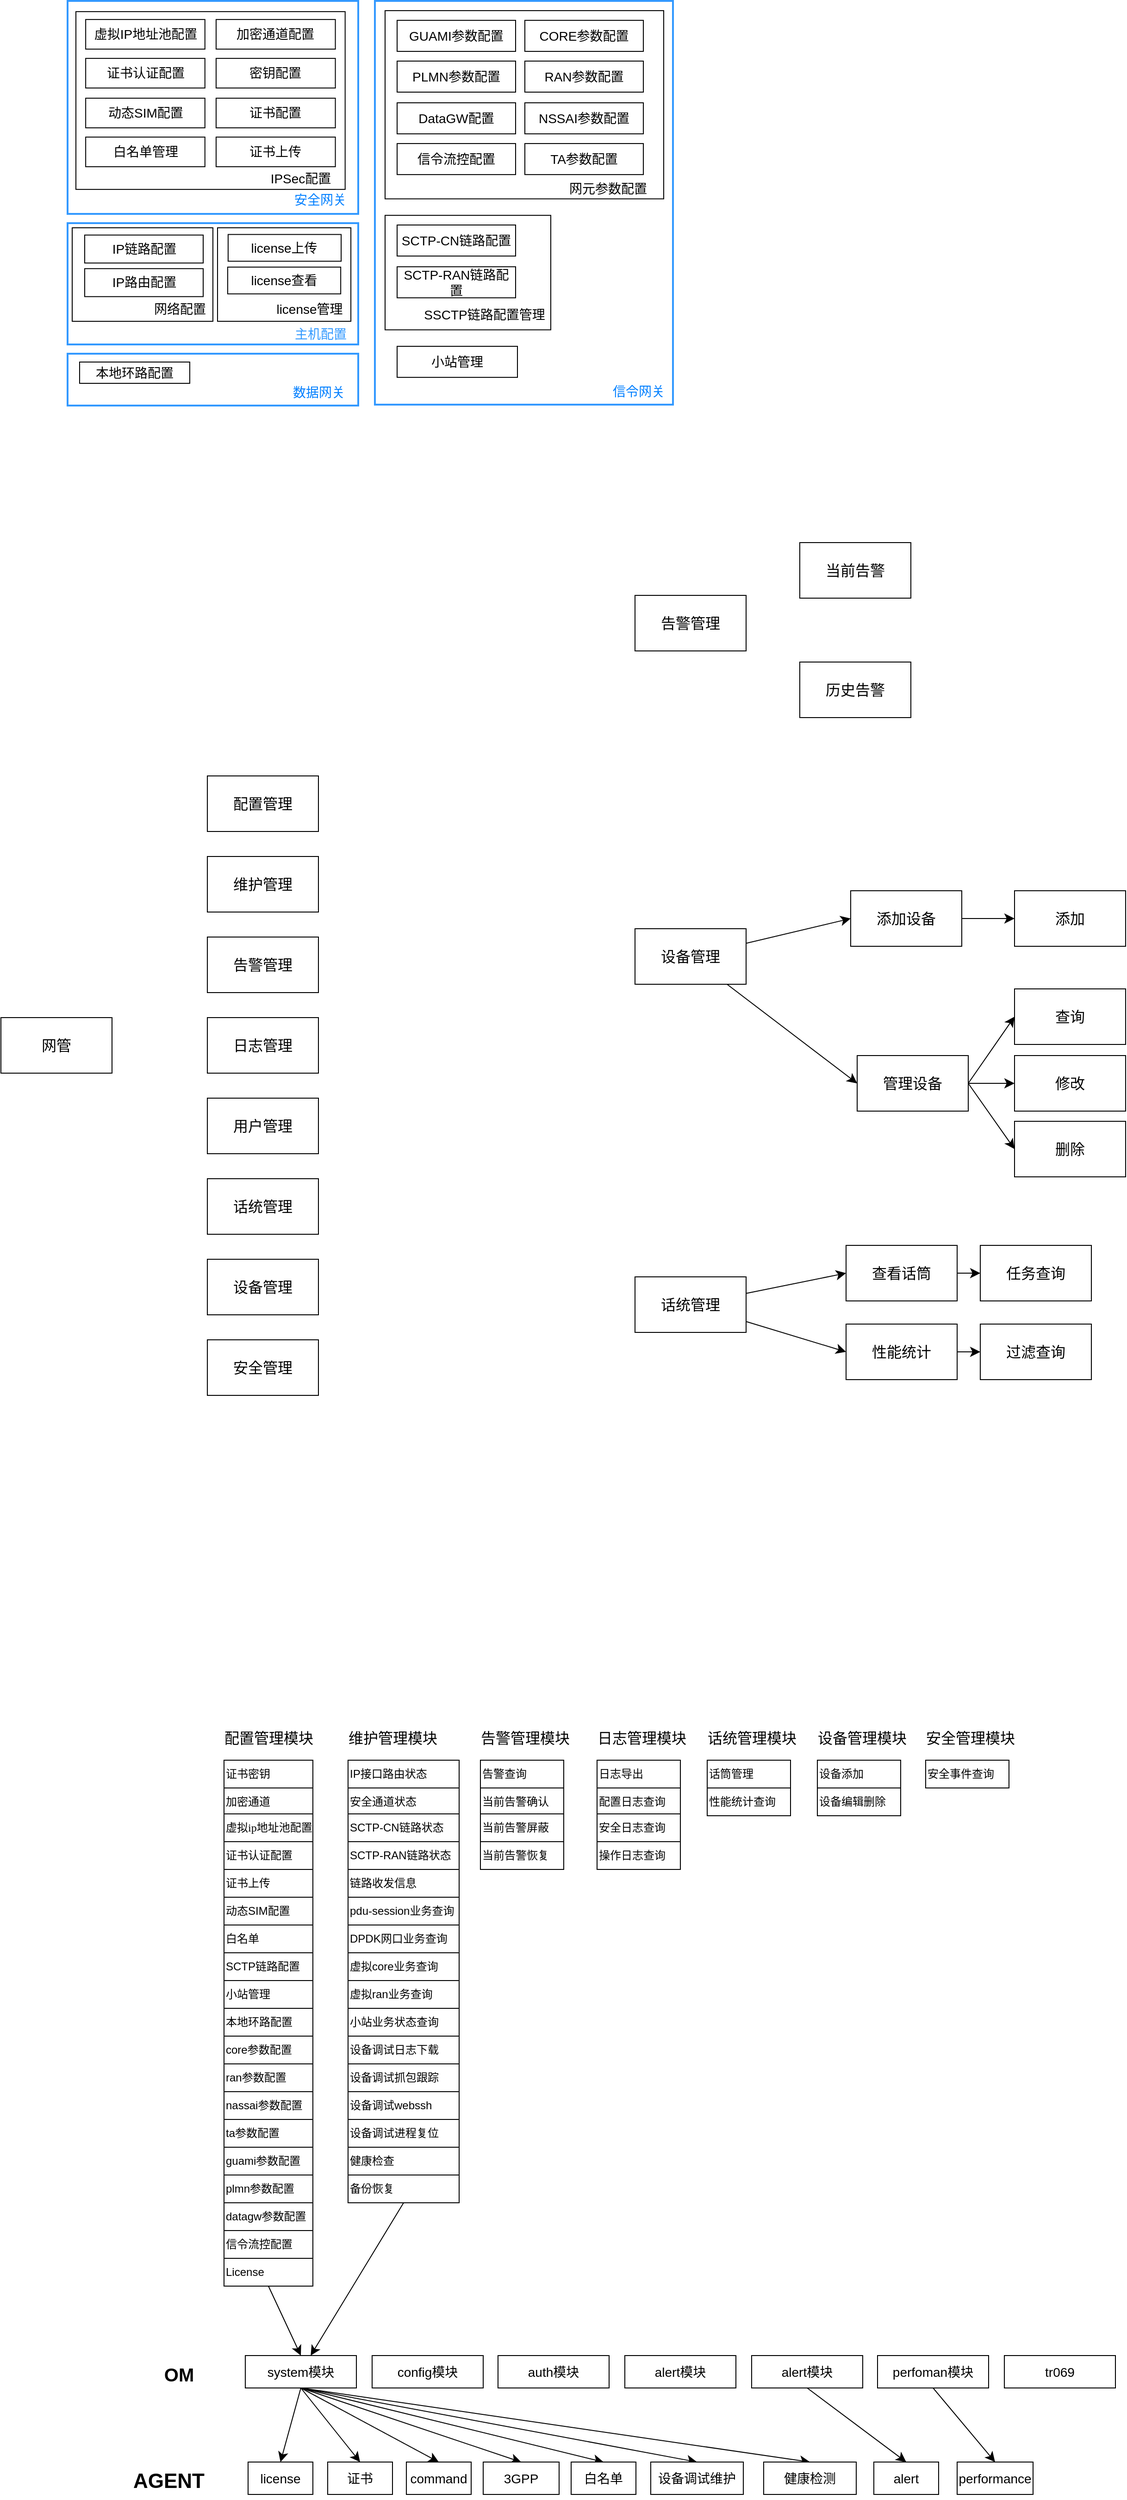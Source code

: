 <mxfile version="22.1.17" type="github">
  <diagram name="第 1 页" id="DEjIbC8M0QPoEUeSra0J">
    <mxGraphModel dx="1786" dy="2035" grid="0" gridSize="10" guides="1" tooltips="1" connect="1" arrows="1" fold="1" page="0" pageScale="1" pageWidth="827" pageHeight="1169" math="0" shadow="0">
      <root>
        <mxCell id="0" />
        <mxCell id="1" parent="0" />
        <mxCell id="rQOuPGtzIIbg4ZmECWrg-143" value="" style="whiteSpace=wrap;html=1;fontSize=16;strokeWidth=2;strokeColor=#3399FF;" vertex="1" parent="1">
          <mxGeometry x="-1" y="-511" width="314" height="56" as="geometry" />
        </mxCell>
        <mxCell id="rQOuPGtzIIbg4ZmECWrg-138" value="" style="whiteSpace=wrap;html=1;fontSize=16;" vertex="1" parent="1">
          <mxGeometry x="86" y="-631" width="168" height="104" as="geometry" />
        </mxCell>
        <mxCell id="rQOuPGtzIIbg4ZmECWrg-137" value="" style="whiteSpace=wrap;html=1;fontSize=16;strokeColor=#3399FF;strokeWidth=2;" vertex="1" parent="1">
          <mxGeometry x="-1" y="-652" width="314" height="131" as="geometry" />
        </mxCell>
        <mxCell id="rQOuPGtzIIbg4ZmECWrg-9" value="网管" style="whiteSpace=wrap;html=1;fontSize=16;" vertex="1" parent="1">
          <mxGeometry x="-73" y="206" width="120" height="60" as="geometry" />
        </mxCell>
        <mxCell id="rQOuPGtzIIbg4ZmECWrg-10" value="配置管理" style="whiteSpace=wrap;html=1;fontSize=16;" vertex="1" parent="1">
          <mxGeometry x="150" y="-55" width="120" height="60" as="geometry" />
        </mxCell>
        <mxCell id="rQOuPGtzIIbg4ZmECWrg-11" value="维护管理" style="whiteSpace=wrap;html=1;fontSize=16;" vertex="1" parent="1">
          <mxGeometry x="150" y="32" width="120" height="60" as="geometry" />
        </mxCell>
        <mxCell id="rQOuPGtzIIbg4ZmECWrg-12" value="告警管理" style="whiteSpace=wrap;html=1;fontSize=16;" vertex="1" parent="1">
          <mxGeometry x="150" y="119" width="120" height="60" as="geometry" />
        </mxCell>
        <mxCell id="rQOuPGtzIIbg4ZmECWrg-13" value="日志管理" style="whiteSpace=wrap;html=1;fontSize=16;" vertex="1" parent="1">
          <mxGeometry x="150" y="206" width="120" height="60" as="geometry" />
        </mxCell>
        <mxCell id="rQOuPGtzIIbg4ZmECWrg-14" value="用户管理" style="whiteSpace=wrap;html=1;fontSize=16;" vertex="1" parent="1">
          <mxGeometry x="150" y="293" width="120" height="60" as="geometry" />
        </mxCell>
        <mxCell id="rQOuPGtzIIbg4ZmECWrg-15" value="话统管理" style="whiteSpace=wrap;html=1;fontSize=16;" vertex="1" parent="1">
          <mxGeometry x="150" y="380" width="120" height="60" as="geometry" />
        </mxCell>
        <mxCell id="rQOuPGtzIIbg4ZmECWrg-16" value="设备管理" style="whiteSpace=wrap;html=1;fontSize=16;" vertex="1" parent="1">
          <mxGeometry x="150" y="467" width="120" height="60" as="geometry" />
        </mxCell>
        <mxCell id="rQOuPGtzIIbg4ZmECWrg-17" value="安全管理" style="whiteSpace=wrap;html=1;fontSize=16;" vertex="1" parent="1">
          <mxGeometry x="150" y="554" width="120" height="60" as="geometry" />
        </mxCell>
        <mxCell id="rQOuPGtzIIbg4ZmECWrg-25" style="edgeStyle=none;curved=1;rounded=0;orthogonalLoop=1;jettySize=auto;html=1;entryX=0;entryY=0.5;entryDx=0;entryDy=0;fontSize=12;startSize=8;endSize=8;" edge="1" parent="1" source="rQOuPGtzIIbg4ZmECWrg-22" target="rQOuPGtzIIbg4ZmECWrg-23">
          <mxGeometry relative="1" as="geometry" />
        </mxCell>
        <mxCell id="rQOuPGtzIIbg4ZmECWrg-26" style="edgeStyle=none;curved=1;rounded=0;orthogonalLoop=1;jettySize=auto;html=1;fontSize=12;startSize=8;endSize=8;entryX=0;entryY=0.5;entryDx=0;entryDy=0;" edge="1" parent="1" source="rQOuPGtzIIbg4ZmECWrg-22" target="rQOuPGtzIIbg4ZmECWrg-24">
          <mxGeometry relative="1" as="geometry" />
        </mxCell>
        <mxCell id="rQOuPGtzIIbg4ZmECWrg-22" value="设备管理" style="whiteSpace=wrap;html=1;fontSize=16;" vertex="1" parent="1">
          <mxGeometry x="612" y="110" width="120" height="60" as="geometry" />
        </mxCell>
        <mxCell id="rQOuPGtzIIbg4ZmECWrg-28" style="edgeStyle=none;curved=1;rounded=0;orthogonalLoop=1;jettySize=auto;html=1;fontSize=12;startSize=8;endSize=8;" edge="1" parent="1" source="rQOuPGtzIIbg4ZmECWrg-23" target="rQOuPGtzIIbg4ZmECWrg-27">
          <mxGeometry relative="1" as="geometry" />
        </mxCell>
        <mxCell id="rQOuPGtzIIbg4ZmECWrg-23" value="添加设备" style="whiteSpace=wrap;html=1;fontSize=16;" vertex="1" parent="1">
          <mxGeometry x="845" y="69" width="120" height="60" as="geometry" />
        </mxCell>
        <mxCell id="rQOuPGtzIIbg4ZmECWrg-30" style="edgeStyle=none;curved=1;rounded=0;orthogonalLoop=1;jettySize=auto;html=1;exitX=1;exitY=0.5;exitDx=0;exitDy=0;fontSize=12;startSize=8;endSize=8;entryX=0;entryY=0.5;entryDx=0;entryDy=0;" edge="1" parent="1" source="rQOuPGtzIIbg4ZmECWrg-24" target="rQOuPGtzIIbg4ZmECWrg-29">
          <mxGeometry relative="1" as="geometry" />
        </mxCell>
        <mxCell id="rQOuPGtzIIbg4ZmECWrg-39" style="edgeStyle=none;curved=1;rounded=0;orthogonalLoop=1;jettySize=auto;html=1;exitX=1;exitY=0.5;exitDx=0;exitDy=0;entryX=0;entryY=0.5;entryDx=0;entryDy=0;fontSize=12;startSize=8;endSize=8;" edge="1" parent="1" source="rQOuPGtzIIbg4ZmECWrg-24" target="rQOuPGtzIIbg4ZmECWrg-36">
          <mxGeometry relative="1" as="geometry" />
        </mxCell>
        <mxCell id="rQOuPGtzIIbg4ZmECWrg-40" style="edgeStyle=none;curved=1;rounded=0;orthogonalLoop=1;jettySize=auto;html=1;entryX=0;entryY=0.5;entryDx=0;entryDy=0;fontSize=12;startSize=8;endSize=8;exitX=1;exitY=0.5;exitDx=0;exitDy=0;" edge="1" parent="1" source="rQOuPGtzIIbg4ZmECWrg-24" target="rQOuPGtzIIbg4ZmECWrg-38">
          <mxGeometry relative="1" as="geometry" />
        </mxCell>
        <mxCell id="rQOuPGtzIIbg4ZmECWrg-24" value="管理设备" style="whiteSpace=wrap;html=1;fontSize=16;" vertex="1" parent="1">
          <mxGeometry x="852" y="247" width="120" height="60" as="geometry" />
        </mxCell>
        <mxCell id="rQOuPGtzIIbg4ZmECWrg-27" value="添加" style="whiteSpace=wrap;html=1;fontSize=16;" vertex="1" parent="1">
          <mxGeometry x="1022" y="69" width="120" height="60" as="geometry" />
        </mxCell>
        <mxCell id="rQOuPGtzIIbg4ZmECWrg-29" value="查询" style="whiteSpace=wrap;html=1;fontSize=16;" vertex="1" parent="1">
          <mxGeometry x="1022" y="175" width="120" height="60" as="geometry" />
        </mxCell>
        <mxCell id="rQOuPGtzIIbg4ZmECWrg-33" style="edgeStyle=none;curved=1;rounded=0;orthogonalLoop=1;jettySize=auto;html=1;fontSize=12;startSize=8;endSize=8;entryX=0;entryY=0.5;entryDx=0;entryDy=0;" edge="1" parent="1" source="rQOuPGtzIIbg4ZmECWrg-31" target="rQOuPGtzIIbg4ZmECWrg-32">
          <mxGeometry relative="1" as="geometry" />
        </mxCell>
        <mxCell id="rQOuPGtzIIbg4ZmECWrg-35" style="edgeStyle=none;curved=1;rounded=0;orthogonalLoop=1;jettySize=auto;html=1;entryX=0;entryY=0.5;entryDx=0;entryDy=0;fontSize=12;startSize=8;endSize=8;" edge="1" parent="1" source="rQOuPGtzIIbg4ZmECWrg-31" target="rQOuPGtzIIbg4ZmECWrg-34">
          <mxGeometry relative="1" as="geometry" />
        </mxCell>
        <mxCell id="rQOuPGtzIIbg4ZmECWrg-31" value="话统管理" style="whiteSpace=wrap;html=1;fontSize=16;" vertex="1" parent="1">
          <mxGeometry x="612" y="486" width="120" height="60" as="geometry" />
        </mxCell>
        <mxCell id="rQOuPGtzIIbg4ZmECWrg-45" style="edgeStyle=none;curved=1;rounded=0;orthogonalLoop=1;jettySize=auto;html=1;fontSize=12;startSize=8;endSize=8;" edge="1" parent="1" source="rQOuPGtzIIbg4ZmECWrg-32" target="rQOuPGtzIIbg4ZmECWrg-44">
          <mxGeometry relative="1" as="geometry" />
        </mxCell>
        <mxCell id="rQOuPGtzIIbg4ZmECWrg-32" value="查看话筒" style="whiteSpace=wrap;html=1;fontSize=16;" vertex="1" parent="1">
          <mxGeometry x="840" y="452" width="120" height="60" as="geometry" />
        </mxCell>
        <mxCell id="rQOuPGtzIIbg4ZmECWrg-42" style="edgeStyle=none;curved=1;rounded=0;orthogonalLoop=1;jettySize=auto;html=1;exitX=1;exitY=0.5;exitDx=0;exitDy=0;entryX=0;entryY=0.5;entryDx=0;entryDy=0;fontSize=12;startSize=8;endSize=8;" edge="1" parent="1" source="rQOuPGtzIIbg4ZmECWrg-34" target="rQOuPGtzIIbg4ZmECWrg-41">
          <mxGeometry relative="1" as="geometry" />
        </mxCell>
        <mxCell id="rQOuPGtzIIbg4ZmECWrg-34" value="性能统计" style="whiteSpace=wrap;html=1;fontSize=16;" vertex="1" parent="1">
          <mxGeometry x="840" y="537" width="120" height="60" as="geometry" />
        </mxCell>
        <mxCell id="rQOuPGtzIIbg4ZmECWrg-36" value="修改" style="whiteSpace=wrap;html=1;fontSize=16;" vertex="1" parent="1">
          <mxGeometry x="1022" y="247" width="120" height="60" as="geometry" />
        </mxCell>
        <mxCell id="rQOuPGtzIIbg4ZmECWrg-38" value="删除" style="whiteSpace=wrap;html=1;fontSize=16;" vertex="1" parent="1">
          <mxGeometry x="1022" y="318" width="120" height="60" as="geometry" />
        </mxCell>
        <mxCell id="rQOuPGtzIIbg4ZmECWrg-41" value="过滤查询" style="whiteSpace=wrap;html=1;fontSize=16;" vertex="1" parent="1">
          <mxGeometry x="985" y="537" width="120" height="60" as="geometry" />
        </mxCell>
        <mxCell id="rQOuPGtzIIbg4ZmECWrg-44" value="任务查询" style="whiteSpace=wrap;html=1;fontSize=16;" vertex="1" parent="1">
          <mxGeometry x="985" y="452" width="120" height="60" as="geometry" />
        </mxCell>
        <mxCell id="rQOuPGtzIIbg4ZmECWrg-46" value="告警管理" style="whiteSpace=wrap;html=1;fontSize=16;" vertex="1" parent="1">
          <mxGeometry x="612" y="-250" width="120" height="60" as="geometry" />
        </mxCell>
        <mxCell id="rQOuPGtzIIbg4ZmECWrg-47" value="当前告警" style="whiteSpace=wrap;html=1;fontSize=16;" vertex="1" parent="1">
          <mxGeometry x="790" y="-307" width="120" height="60" as="geometry" />
        </mxCell>
        <mxCell id="rQOuPGtzIIbg4ZmECWrg-48" value="历史告警" style="whiteSpace=wrap;html=1;fontSize=16;" vertex="1" parent="1">
          <mxGeometry x="790" y="-178" width="120" height="60" as="geometry" />
        </mxCell>
        <mxCell id="rQOuPGtzIIbg4ZmECWrg-99" value="本地环路配置" style="whiteSpace=wrap;html=1;fontSize=14;" vertex="1" parent="1">
          <mxGeometry x="12" y="-502" width="119" height="23" as="geometry" />
        </mxCell>
        <mxCell id="rQOuPGtzIIbg4ZmECWrg-112" value="" style="group;labelBackgroundColor=none;strokeWidth=2;strokeColor=#3399FF;" vertex="1" connectable="0" parent="1">
          <mxGeometry x="-1" y="-892" width="314" height="230" as="geometry" />
        </mxCell>
        <mxCell id="rQOuPGtzIIbg4ZmECWrg-111" value="安全网关" style="text;html=1;strokeColor=none;fillColor=none;align=center;verticalAlign=middle;whiteSpace=wrap;rounded=0;fontSize=14;fontColor=#007FFF;" vertex="1" parent="rQOuPGtzIIbg4ZmECWrg-112">
          <mxGeometry x="232.481" y="200" width="81.519" height="30" as="geometry" />
        </mxCell>
        <mxCell id="rQOuPGtzIIbg4ZmECWrg-110" value="" style="group" vertex="1" connectable="0" parent="rQOuPGtzIIbg4ZmECWrg-112">
          <mxGeometry x="8.998" y="11.56" width="290.853" height="195" as="geometry" />
        </mxCell>
        <mxCell id="rQOuPGtzIIbg4ZmECWrg-106" value="" style="rounded=0;whiteSpace=wrap;html=1;fontSize=16;" vertex="1" parent="rQOuPGtzIIbg4ZmECWrg-110">
          <mxGeometry width="290.853" height="192" as="geometry" />
        </mxCell>
        <mxCell id="rQOuPGtzIIbg4ZmECWrg-71" value="证书认证配置" style="whiteSpace=wrap;html=1;fontSize=14;" vertex="1" parent="rQOuPGtzIIbg4ZmECWrg-110">
          <mxGeometry x="10.567" y="50.5" width="128.821" height="32" as="geometry" />
        </mxCell>
        <mxCell id="rQOuPGtzIIbg4ZmECWrg-72" value="虚拟IP地址池配置" style="whiteSpace=wrap;html=1;fontSize=14;" vertex="1" parent="rQOuPGtzIIbg4ZmECWrg-110">
          <mxGeometry x="10.567" y="8.5" width="128.821" height="32" as="geometry" />
        </mxCell>
        <mxCell id="rQOuPGtzIIbg4ZmECWrg-73" value="密钥配置" style="whiteSpace=wrap;html=1;fontSize=14;" vertex="1" parent="rQOuPGtzIIbg4ZmECWrg-110">
          <mxGeometry x="151.465" y="50.5" width="128.821" height="32" as="geometry" />
        </mxCell>
        <mxCell id="rQOuPGtzIIbg4ZmECWrg-74" value="白名单管理" style="whiteSpace=wrap;html=1;fontSize=14;" vertex="1" parent="rQOuPGtzIIbg4ZmECWrg-110">
          <mxGeometry x="10.567" y="135.5" width="128.821" height="32" as="geometry" />
        </mxCell>
        <mxCell id="rQOuPGtzIIbg4ZmECWrg-76" value="加密通道配置" style="whiteSpace=wrap;html=1;fontSize=14;" vertex="1" parent="rQOuPGtzIIbg4ZmECWrg-110">
          <mxGeometry x="151.465" y="8.5" width="128.821" height="32" as="geometry" />
        </mxCell>
        <mxCell id="rQOuPGtzIIbg4ZmECWrg-77" value="证书配置" style="whiteSpace=wrap;html=1;fontSize=14;" vertex="1" parent="rQOuPGtzIIbg4ZmECWrg-110">
          <mxGeometry x="151.465" y="93.5" width="128.821" height="32" as="geometry" />
        </mxCell>
        <mxCell id="rQOuPGtzIIbg4ZmECWrg-78" value="证书上传" style="whiteSpace=wrap;html=1;fontSize=14;" vertex="1" parent="rQOuPGtzIIbg4ZmECWrg-110">
          <mxGeometry x="151.465" y="135.5" width="128.821" height="32" as="geometry" />
        </mxCell>
        <mxCell id="rQOuPGtzIIbg4ZmECWrg-79" value="动态SIM配置" style="whiteSpace=wrap;html=1;fontSize=14;" vertex="1" parent="rQOuPGtzIIbg4ZmECWrg-110">
          <mxGeometry x="10.567" y="93.5" width="128.821" height="32" as="geometry" />
        </mxCell>
        <mxCell id="rQOuPGtzIIbg4ZmECWrg-107" value="IPSec配置" style="text;html=1;strokeColor=none;fillColor=none;align=center;verticalAlign=middle;whiteSpace=wrap;rounded=0;fontSize=14;" vertex="1" parent="rQOuPGtzIIbg4ZmECWrg-110">
          <mxGeometry x="202.288" y="165" width="81.519" height="30" as="geometry" />
        </mxCell>
        <mxCell id="rQOuPGtzIIbg4ZmECWrg-136" value="" style="group" vertex="1" connectable="0" parent="1">
          <mxGeometry x="331" y="-892" width="339" height="438" as="geometry" />
        </mxCell>
        <mxCell id="rQOuPGtzIIbg4ZmECWrg-130" value="" style="rounded=0;whiteSpace=wrap;html=1;fontSize=16;labelBorderColor=#007FFF;strokeWidth=2;strokeColor=#3399FF;" vertex="1" parent="rQOuPGtzIIbg4ZmECWrg-136">
          <mxGeometry width="322" height="436.014" as="geometry" />
        </mxCell>
        <mxCell id="rQOuPGtzIIbg4ZmECWrg-114" value="" style="rounded=0;whiteSpace=wrap;html=1;fontSize=16;" vertex="1" parent="rQOuPGtzIIbg4ZmECWrg-136">
          <mxGeometry x="11" y="10.478" width="301" height="203.282" as="geometry" />
        </mxCell>
        <mxCell id="rQOuPGtzIIbg4ZmECWrg-98" value="小站管理" style="whiteSpace=wrap;html=1;fontSize=14;" vertex="1" parent="rQOuPGtzIIbg4ZmECWrg-136">
          <mxGeometry x="24" y="373.03" width="130" height="33.53" as="geometry" />
        </mxCell>
        <mxCell id="rQOuPGtzIIbg4ZmECWrg-113" value="" style="group" vertex="1" connectable="0" parent="rQOuPGtzIIbg4ZmECWrg-136">
          <mxGeometry x="24" y="20.957" width="266" height="166.608" as="geometry" />
        </mxCell>
        <mxCell id="rQOuPGtzIIbg4ZmECWrg-81" value="PLMN参数配置" style="whiteSpace=wrap;html=1;fontSize=14;" vertex="1" parent="rQOuPGtzIIbg4ZmECWrg-113">
          <mxGeometry y="44.01" width="128" height="33.531" as="geometry" />
        </mxCell>
        <mxCell id="rQOuPGtzIIbg4ZmECWrg-82" value="GUAMI参数配置" style="whiteSpace=wrap;html=1;fontSize=14;" vertex="1" parent="rQOuPGtzIIbg4ZmECWrg-113">
          <mxGeometry width="128" height="33.531" as="geometry" />
        </mxCell>
        <mxCell id="rQOuPGtzIIbg4ZmECWrg-83" value="RAN参数配置" style="whiteSpace=wrap;html=1;fontSize=14;" vertex="1" parent="rQOuPGtzIIbg4ZmECWrg-113">
          <mxGeometry x="138" y="44.01" width="128" height="33.531" as="geometry" />
        </mxCell>
        <mxCell id="rQOuPGtzIIbg4ZmECWrg-84" value="信令流控配置" style="whiteSpace=wrap;html=1;fontSize=14;" vertex="1" parent="rQOuPGtzIIbg4ZmECWrg-113">
          <mxGeometry y="133.077" width="128" height="33.531" as="geometry" />
        </mxCell>
        <mxCell id="rQOuPGtzIIbg4ZmECWrg-85" value="CORE参数配置" style="whiteSpace=wrap;html=1;fontSize=14;" vertex="1" parent="rQOuPGtzIIbg4ZmECWrg-113">
          <mxGeometry x="138" width="128" height="33.531" as="geometry" />
        </mxCell>
        <mxCell id="rQOuPGtzIIbg4ZmECWrg-86" value="NSSAI参数配置" style="whiteSpace=wrap;html=1;fontSize=14;" vertex="1" parent="rQOuPGtzIIbg4ZmECWrg-113">
          <mxGeometry x="138" y="89.067" width="128" height="33.531" as="geometry" />
        </mxCell>
        <mxCell id="rQOuPGtzIIbg4ZmECWrg-87" value="TA参数配置" style="whiteSpace=wrap;html=1;fontSize=14;" vertex="1" parent="rQOuPGtzIIbg4ZmECWrg-113">
          <mxGeometry x="138" y="133.077" width="128" height="33.531" as="geometry" />
        </mxCell>
        <mxCell id="rQOuPGtzIIbg4ZmECWrg-88" value="DataGW配置" style="whiteSpace=wrap;html=1;fontSize=14;" vertex="1" parent="rQOuPGtzIIbg4ZmECWrg-113">
          <mxGeometry y="89.067" width="128" height="33.531" as="geometry" />
        </mxCell>
        <mxCell id="rQOuPGtzIIbg4ZmECWrg-129" value="网元参数配置" style="text;html=1;strokeColor=none;fillColor=none;align=center;verticalAlign=middle;whiteSpace=wrap;rounded=0;fontSize=14;" vertex="1" parent="rQOuPGtzIIbg4ZmECWrg-136">
          <mxGeometry x="198" y="187.565" width="108" height="31.435" as="geometry" />
        </mxCell>
        <mxCell id="rQOuPGtzIIbg4ZmECWrg-131" value="信令网关" style="text;html=1;strokeColor=none;fillColor=none;align=center;verticalAlign=middle;whiteSpace=wrap;rounded=0;fontSize=14;fontColor=#007FFF;" vertex="1" parent="rQOuPGtzIIbg4ZmECWrg-136">
          <mxGeometry x="231" y="406.565" width="108" height="31.435" as="geometry" />
        </mxCell>
        <mxCell id="rQOuPGtzIIbg4ZmECWrg-132" value="" style="rounded=0;whiteSpace=wrap;html=1;fontSize=16;" vertex="1" parent="rQOuPGtzIIbg4ZmECWrg-136">
          <mxGeometry x="11" y="231.57" width="179" height="123.65" as="geometry" />
        </mxCell>
        <mxCell id="rQOuPGtzIIbg4ZmECWrg-91" value="SCTP-RAN链路配置" style="whiteSpace=wrap;html=1;fontSize=14;" vertex="1" parent="rQOuPGtzIIbg4ZmECWrg-136">
          <mxGeometry x="24" y="287.11" width="128" height="33.53" as="geometry" />
        </mxCell>
        <mxCell id="rQOuPGtzIIbg4ZmECWrg-93" value="SCTP-CN链路配置" style="whiteSpace=wrap;html=1;fontSize=14;" vertex="1" parent="rQOuPGtzIIbg4ZmECWrg-136">
          <mxGeometry x="24" y="242" width="128" height="33.53" as="geometry" />
        </mxCell>
        <mxCell id="rQOuPGtzIIbg4ZmECWrg-133" value="SSCTP链路配置管理" style="text;html=1;strokeColor=none;fillColor=none;align=center;verticalAlign=middle;whiteSpace=wrap;rounded=0;fontSize=14;" vertex="1" parent="rQOuPGtzIIbg4ZmECWrg-136">
          <mxGeometry x="35" y="323.781" width="167" height="31.435" as="geometry" />
        </mxCell>
        <mxCell id="rQOuPGtzIIbg4ZmECWrg-144" value="数据网关" style="text;html=1;align=center;verticalAlign=middle;resizable=0;points=[];autosize=1;strokeColor=none;fillColor=none;fontSize=14;fontColor=#007FFF;" vertex="1" parent="1">
          <mxGeometry x="233" y="-484" width="74" height="29" as="geometry" />
        </mxCell>
        <mxCell id="rQOuPGtzIIbg4ZmECWrg-145" value="&lt;font style=&quot;font-size: 14px;&quot;&gt;主机配置&lt;/font&gt;" style="text;html=1;align=center;verticalAlign=middle;resizable=0;points=[];autosize=1;strokeColor=none;fillColor=none;fontSize=16;fontColor=#3399FF;" vertex="1" parent="1">
          <mxGeometry x="235" y="-549" width="74" height="31" as="geometry" />
        </mxCell>
        <mxCell id="rQOuPGtzIIbg4ZmECWrg-147" value="" style="group" vertex="1" connectable="0" parent="1">
          <mxGeometry x="161" y="-647" width="145" height="103" as="geometry" />
        </mxCell>
        <mxCell id="rQOuPGtzIIbg4ZmECWrg-141" value="" style="whiteSpace=wrap;html=1;fontSize=16;" vertex="1" parent="rQOuPGtzIIbg4ZmECWrg-147">
          <mxGeometry width="144.046" height="101" as="geometry" />
        </mxCell>
        <mxCell id="rQOuPGtzIIbg4ZmECWrg-102" value="license上传" style="whiteSpace=wrap;html=1;fontSize=14;" vertex="1" parent="rQOuPGtzIIbg4ZmECWrg-147">
          <mxGeometry x="11.447" y="7.228" width="122.105" height="28.912" as="geometry" />
        </mxCell>
        <mxCell id="rQOuPGtzIIbg4ZmECWrg-103" value="license查看" style="whiteSpace=wrap;html=1;fontSize=14;" vertex="1" parent="rQOuPGtzIIbg4ZmECWrg-147">
          <mxGeometry x="10.97" y="42.465" width="122.105" height="28.912" as="geometry" />
        </mxCell>
        <mxCell id="rQOuPGtzIIbg4ZmECWrg-142" value="&lt;font style=&quot;font-size: 14px;&quot;&gt;license管理&lt;/font&gt;" style="text;html=1;align=center;verticalAlign=middle;resizable=0;points=[];autosize=1;strokeColor=none;fillColor=none;fontSize=16;" vertex="1" parent="rQOuPGtzIIbg4ZmECWrg-147">
          <mxGeometry x="54.375" y="71.377" width="90" height="31" as="geometry" />
        </mxCell>
        <mxCell id="rQOuPGtzIIbg4ZmECWrg-149" value="" style="group" vertex="1" connectable="0" parent="1">
          <mxGeometry x="4" y="-647" width="153" height="102" as="geometry" />
        </mxCell>
        <mxCell id="rQOuPGtzIIbg4ZmECWrg-148" value="" style="whiteSpace=wrap;html=1;fontSize=16;" vertex="1" parent="rQOuPGtzIIbg4ZmECWrg-149">
          <mxGeometry width="152" height="101.019" as="geometry" />
        </mxCell>
        <mxCell id="rQOuPGtzIIbg4ZmECWrg-146" value="" style="group" vertex="1" connectable="0" parent="rQOuPGtzIIbg4ZmECWrg-149">
          <mxGeometry x="2" y="4.722" width="151" height="90.667" as="geometry" />
        </mxCell>
        <mxCell id="rQOuPGtzIIbg4ZmECWrg-140" value="网络配置" style="text;html=1;align=center;verticalAlign=middle;resizable=0;points=[];autosize=1;strokeColor=none;fillColor=none;fontSize=14;" vertex="1" parent="rQOuPGtzIIbg4ZmECWrg-146">
          <mxGeometry x="77" y="68.556" width="74" height="29" as="geometry" />
        </mxCell>
        <mxCell id="rQOuPGtzIIbg4ZmECWrg-104" value="IP链路配置" style="whiteSpace=wrap;html=1;fontSize=14;" vertex="1" parent="rQOuPGtzIIbg4ZmECWrg-146">
          <mxGeometry x="11.5" y="3.129" width="128" height="30.222" as="geometry" />
        </mxCell>
        <mxCell id="rQOuPGtzIIbg4ZmECWrg-101" value="IP路由配置" style="whiteSpace=wrap;html=1;fontSize=14;" vertex="1" parent="rQOuPGtzIIbg4ZmECWrg-149">
          <mxGeometry x="13.5" y="44.132" width="128" height="30.222" as="geometry" />
        </mxCell>
        <mxCell id="rQOuPGtzIIbg4ZmECWrg-153" value="配置管理模块" style="text;html=1;align=center;verticalAlign=middle;resizable=0;points=[];autosize=1;strokeColor=none;fillColor=none;fontSize=16;" vertex="1" parent="1">
          <mxGeometry x="159" y="968" width="114" height="31" as="geometry" />
        </mxCell>
        <mxCell id="rQOuPGtzIIbg4ZmECWrg-155" value="证书密钥" style="whiteSpace=wrap;html=1;fontSize=12;align=left;spacing=2;spacingTop=0;" vertex="1" parent="1">
          <mxGeometry x="168" y="1008" width="96" height="30" as="geometry" />
        </mxCell>
        <mxCell id="rQOuPGtzIIbg4ZmECWrg-156" value="加密通道" style="whiteSpace=wrap;html=1;fontSize=12;align=left;spacing=2;spacingTop=0;" vertex="1" parent="1">
          <mxGeometry x="168" y="1038" width="96" height="30" as="geometry" />
        </mxCell>
        <mxCell id="rQOuPGtzIIbg4ZmECWrg-157" value="虚拟&lt;span style=&quot;font-size: 12px; font-family: &amp;quot;Times New Roman&amp;quot;, serif;&quot; lang=&quot;EN-US&quot;&gt;ip&lt;/span&gt;&lt;span style=&quot;font-size: 12px; font-family: 宋体;&quot;&gt;地址池配置&lt;/span&gt;" style="whiteSpace=wrap;html=1;fontSize=12;align=left;spacing=2;spacingTop=0;" vertex="1" parent="1">
          <mxGeometry x="168" y="1066" width="96" height="30" as="geometry" />
        </mxCell>
        <mxCell id="rQOuPGtzIIbg4ZmECWrg-159" value="证书认证配置" style="whiteSpace=wrap;html=1;fontSize=12;align=left;spacing=2;spacingTop=0;" vertex="1" parent="1">
          <mxGeometry x="168" y="1096" width="96" height="30" as="geometry" />
        </mxCell>
        <mxCell id="rQOuPGtzIIbg4ZmECWrg-160" value="白名单" style="whiteSpace=wrap;html=1;fontSize=12;align=left;spacing=2;spacingTop=0;" vertex="1" parent="1">
          <mxGeometry x="168" y="1186" width="96" height="30" as="geometry" />
        </mxCell>
        <mxCell id="rQOuPGtzIIbg4ZmECWrg-161" value="小站管理" style="whiteSpace=wrap;html=1;fontSize=12;align=left;spacing=2;spacingTop=0;" vertex="1" parent="1">
          <mxGeometry x="168" y="1246" width="96" height="30" as="geometry" />
        </mxCell>
        <mxCell id="rQOuPGtzIIbg4ZmECWrg-162" value="SCTP链路配置" style="whiteSpace=wrap;html=1;fontSize=12;align=left;spacing=2;spacingTop=0;" vertex="1" parent="1">
          <mxGeometry x="168" y="1216" width="96" height="30" as="geometry" />
        </mxCell>
        <mxCell id="rQOuPGtzIIbg4ZmECWrg-163" value="本地环路配置" style="whiteSpace=wrap;html=1;fontSize=12;align=left;spacing=2;spacingTop=0;" vertex="1" parent="1">
          <mxGeometry x="168" y="1276" width="96" height="30" as="geometry" />
        </mxCell>
        <mxCell id="rQOuPGtzIIbg4ZmECWrg-164" value="动态SIM配置" style="whiteSpace=wrap;html=1;fontSize=12;align=left;spacing=2;spacingTop=0;" vertex="1" parent="1">
          <mxGeometry x="168" y="1156" width="96" height="30" as="geometry" />
        </mxCell>
        <mxCell id="rQOuPGtzIIbg4ZmECWrg-272" style="edgeStyle=none;curved=1;rounded=0;orthogonalLoop=1;jettySize=auto;html=1;exitX=0.5;exitY=1;exitDx=0;exitDy=0;entryX=0.5;entryY=0;entryDx=0;entryDy=0;fontSize=12;startSize=8;endSize=8;" edge="1" parent="1" source="rQOuPGtzIIbg4ZmECWrg-166" target="rQOuPGtzIIbg4ZmECWrg-244">
          <mxGeometry relative="1" as="geometry" />
        </mxCell>
        <mxCell id="rQOuPGtzIIbg4ZmECWrg-166" value="License" style="whiteSpace=wrap;html=1;fontSize=12;align=left;spacing=2;spacingTop=0;" vertex="1" parent="1">
          <mxGeometry x="168" y="1546" width="96" height="30" as="geometry" />
        </mxCell>
        <mxCell id="rQOuPGtzIIbg4ZmECWrg-169" value="ran参数配置" style="whiteSpace=wrap;html=1;fontSize=12;align=left;spacing=2;spacingTop=0;" vertex="1" parent="1">
          <mxGeometry x="168" y="1336" width="96" height="30" as="geometry" />
        </mxCell>
        <mxCell id="rQOuPGtzIIbg4ZmECWrg-170" value="ta参数配置" style="whiteSpace=wrap;html=1;fontSize=12;align=left;spacing=2;spacingTop=0;" vertex="1" parent="1">
          <mxGeometry x="168" y="1396" width="96" height="30" as="geometry" />
        </mxCell>
        <mxCell id="rQOuPGtzIIbg4ZmECWrg-171" value="nassai参数配置" style="whiteSpace=wrap;html=1;fontSize=12;align=left;spacing=2;spacingTop=0;" vertex="1" parent="1">
          <mxGeometry x="168" y="1366" width="96" height="30" as="geometry" />
        </mxCell>
        <mxCell id="rQOuPGtzIIbg4ZmECWrg-172" value="guami参数配置" style="whiteSpace=wrap;html=1;fontSize=12;align=left;spacing=2;spacingTop=0;" vertex="1" parent="1">
          <mxGeometry x="168" y="1426" width="96" height="30" as="geometry" />
        </mxCell>
        <mxCell id="rQOuPGtzIIbg4ZmECWrg-173" value="core参数配置" style="whiteSpace=wrap;html=1;fontSize=12;align=left;spacing=2;spacingTop=0;" vertex="1" parent="1">
          <mxGeometry x="168" y="1306" width="96" height="30" as="geometry" />
        </mxCell>
        <mxCell id="rQOuPGtzIIbg4ZmECWrg-174" value="datagw参数配置" style="whiteSpace=wrap;html=1;fontSize=12;align=left;spacing=2;spacingTop=0;" vertex="1" parent="1">
          <mxGeometry x="168" y="1486" width="96" height="30" as="geometry" />
        </mxCell>
        <mxCell id="rQOuPGtzIIbg4ZmECWrg-176" value="信令流控配置" style="whiteSpace=wrap;html=1;fontSize=12;align=left;spacing=2;spacingTop=0;" vertex="1" parent="1">
          <mxGeometry x="168" y="1516" width="96" height="30" as="geometry" />
        </mxCell>
        <mxCell id="rQOuPGtzIIbg4ZmECWrg-178" value="plmn参数配置" style="whiteSpace=wrap;html=1;fontSize=12;align=left;spacing=2;spacingTop=0;" vertex="1" parent="1">
          <mxGeometry x="168" y="1456" width="96" height="30" as="geometry" />
        </mxCell>
        <mxCell id="rQOuPGtzIIbg4ZmECWrg-179" value="证书上传" style="whiteSpace=wrap;html=1;fontSize=12;align=left;spacing=2;spacingTop=0;" vertex="1" parent="1">
          <mxGeometry x="168" y="1126" width="96" height="30" as="geometry" />
        </mxCell>
        <mxCell id="rQOuPGtzIIbg4ZmECWrg-181" value="维护管理模块" style="text;html=1;align=center;verticalAlign=middle;resizable=0;points=[];autosize=1;strokeColor=none;fillColor=none;fontSize=16;" vertex="1" parent="1">
          <mxGeometry x="293" y="968" width="114" height="31" as="geometry" />
        </mxCell>
        <mxCell id="rQOuPGtzIIbg4ZmECWrg-182" value="IP接口路由状态" style="whiteSpace=wrap;html=1;fontSize=12;align=left;spacing=2;spacingTop=0;" vertex="1" parent="1">
          <mxGeometry x="302" y="1008" width="120" height="30" as="geometry" />
        </mxCell>
        <mxCell id="rQOuPGtzIIbg4ZmECWrg-183" value="安全通道状态" style="whiteSpace=wrap;html=1;fontSize=12;align=left;spacing=2;spacingTop=0;" vertex="1" parent="1">
          <mxGeometry x="302" y="1038" width="120" height="30" as="geometry" />
        </mxCell>
        <mxCell id="rQOuPGtzIIbg4ZmECWrg-184" value="SCTP-CN链路状态" style="whiteSpace=wrap;html=1;fontSize=12;align=left;spacing=2;spacingTop=0;" vertex="1" parent="1">
          <mxGeometry x="302" y="1066" width="120" height="30" as="geometry" />
        </mxCell>
        <mxCell id="rQOuPGtzIIbg4ZmECWrg-185" value="SCTP-RAN链路状态" style="whiteSpace=wrap;html=1;fontSize=12;align=left;spacing=2;spacingTop=0;" vertex="1" parent="1">
          <mxGeometry x="302" y="1096" width="120" height="30" as="geometry" />
        </mxCell>
        <mxCell id="rQOuPGtzIIbg4ZmECWrg-186" value="DPDK网口业务查询" style="whiteSpace=wrap;html=1;fontSize=12;align=left;spacing=2;spacingTop=0;" vertex="1" parent="1">
          <mxGeometry x="302" y="1186" width="120" height="30" as="geometry" />
        </mxCell>
        <mxCell id="rQOuPGtzIIbg4ZmECWrg-187" value="虚拟ran业务查询" style="whiteSpace=wrap;html=1;fontSize=12;align=left;spacing=2;spacingTop=0;" vertex="1" parent="1">
          <mxGeometry x="302" y="1246" width="120" height="30" as="geometry" />
        </mxCell>
        <mxCell id="rQOuPGtzIIbg4ZmECWrg-188" value="虚拟core业务查询" style="whiteSpace=wrap;html=1;fontSize=12;align=left;spacing=2;spacingTop=0;" vertex="1" parent="1">
          <mxGeometry x="302" y="1216" width="120" height="30" as="geometry" />
        </mxCell>
        <mxCell id="rQOuPGtzIIbg4ZmECWrg-189" value="小站业务状态查询" style="whiteSpace=wrap;html=1;fontSize=12;align=left;spacing=2;spacingTop=0;" vertex="1" parent="1">
          <mxGeometry x="302" y="1276" width="120" height="30" as="geometry" />
        </mxCell>
        <mxCell id="rQOuPGtzIIbg4ZmECWrg-190" value="pdu-session业务查询" style="whiteSpace=wrap;html=1;fontSize=12;align=left;spacing=2;spacingTop=0;" vertex="1" parent="1">
          <mxGeometry x="302" y="1156" width="120" height="30" as="geometry" />
        </mxCell>
        <mxCell id="rQOuPGtzIIbg4ZmECWrg-192" value="设备调试抓包跟踪" style="whiteSpace=wrap;html=1;fontSize=12;align=left;spacing=2;spacingTop=0;" vertex="1" parent="1">
          <mxGeometry x="302" y="1336" width="120" height="30" as="geometry" />
        </mxCell>
        <mxCell id="rQOuPGtzIIbg4ZmECWrg-193" value="设备调试进程复位" style="whiteSpace=wrap;html=1;fontSize=12;align=left;spacing=2;spacingTop=0;" vertex="1" parent="1">
          <mxGeometry x="302" y="1396" width="120" height="30" as="geometry" />
        </mxCell>
        <mxCell id="rQOuPGtzIIbg4ZmECWrg-194" value="设备调试webssh" style="whiteSpace=wrap;html=1;fontSize=12;align=left;spacing=2;spacingTop=0;" vertex="1" parent="1">
          <mxGeometry x="302" y="1366" width="120" height="30" as="geometry" />
        </mxCell>
        <mxCell id="rQOuPGtzIIbg4ZmECWrg-195" value="健康检查" style="whiteSpace=wrap;html=1;fontSize=12;align=left;spacing=2;spacingTop=0;" vertex="1" parent="1">
          <mxGeometry x="302" y="1426" width="120" height="30" as="geometry" />
        </mxCell>
        <mxCell id="rQOuPGtzIIbg4ZmECWrg-196" value="设备调试日志下载" style="whiteSpace=wrap;html=1;fontSize=12;align=left;spacing=2;spacingTop=0;" vertex="1" parent="1">
          <mxGeometry x="302" y="1306" width="120" height="30" as="geometry" />
        </mxCell>
        <mxCell id="rQOuPGtzIIbg4ZmECWrg-276" style="edgeStyle=none;curved=1;rounded=0;orthogonalLoop=1;jettySize=auto;html=1;exitX=0.5;exitY=1;exitDx=0;exitDy=0;fontSize=12;startSize=8;endSize=8;" edge="1" parent="1" source="rQOuPGtzIIbg4ZmECWrg-199" target="rQOuPGtzIIbg4ZmECWrg-244">
          <mxGeometry relative="1" as="geometry" />
        </mxCell>
        <mxCell id="rQOuPGtzIIbg4ZmECWrg-199" value="备份恢复" style="whiteSpace=wrap;html=1;fontSize=12;align=left;spacing=2;spacingTop=0;" vertex="1" parent="1">
          <mxGeometry x="302" y="1456" width="120" height="30" as="geometry" />
        </mxCell>
        <mxCell id="rQOuPGtzIIbg4ZmECWrg-200" value="链路收发信息" style="whiteSpace=wrap;html=1;fontSize=12;align=left;spacing=2;spacingTop=0;" vertex="1" parent="1">
          <mxGeometry x="302" y="1126" width="120" height="30" as="geometry" />
        </mxCell>
        <mxCell id="rQOuPGtzIIbg4ZmECWrg-202" value="告警管理模块" style="text;html=1;align=center;verticalAlign=middle;resizable=0;points=[];autosize=1;strokeColor=none;fillColor=none;fontSize=16;" vertex="1" parent="1">
          <mxGeometry x="436" y="968" width="114" height="31" as="geometry" />
        </mxCell>
        <mxCell id="rQOuPGtzIIbg4ZmECWrg-203" value="告警查询" style="whiteSpace=wrap;html=1;fontSize=12;align=left;spacing=2;spacingTop=0;" vertex="1" parent="1">
          <mxGeometry x="445" y="1008" width="90" height="30" as="geometry" />
        </mxCell>
        <mxCell id="rQOuPGtzIIbg4ZmECWrg-204" value="当前告警确认" style="whiteSpace=wrap;html=1;fontSize=12;align=left;spacing=2;spacingTop=0;" vertex="1" parent="1">
          <mxGeometry x="445" y="1038" width="90" height="30" as="geometry" />
        </mxCell>
        <mxCell id="rQOuPGtzIIbg4ZmECWrg-205" value="当前告警屏蔽" style="whiteSpace=wrap;html=1;fontSize=12;align=left;spacing=2;spacingTop=0;" vertex="1" parent="1">
          <mxGeometry x="445" y="1066" width="90" height="30" as="geometry" />
        </mxCell>
        <mxCell id="rQOuPGtzIIbg4ZmECWrg-219" value="当前告警恢复" style="whiteSpace=wrap;html=1;fontSize=12;align=left;spacing=2;spacingTop=0;" vertex="1" parent="1">
          <mxGeometry x="445" y="1096" width="90" height="30" as="geometry" />
        </mxCell>
        <mxCell id="rQOuPGtzIIbg4ZmECWrg-220" value="日志管理模块" style="text;html=1;align=center;verticalAlign=middle;resizable=0;points=[];autosize=1;strokeColor=none;fillColor=none;fontSize=16;" vertex="1" parent="1">
          <mxGeometry x="562" y="968" width="114" height="31" as="geometry" />
        </mxCell>
        <mxCell id="rQOuPGtzIIbg4ZmECWrg-221" value="日志导出" style="whiteSpace=wrap;html=1;fontSize=12;align=left;spacing=2;spacingTop=0;" vertex="1" parent="1">
          <mxGeometry x="571" y="1008" width="90" height="30" as="geometry" />
        </mxCell>
        <mxCell id="rQOuPGtzIIbg4ZmECWrg-222" value="配置日志查询" style="whiteSpace=wrap;html=1;fontSize=12;align=left;spacing=2;spacingTop=0;" vertex="1" parent="1">
          <mxGeometry x="571" y="1038" width="90" height="30" as="geometry" />
        </mxCell>
        <mxCell id="rQOuPGtzIIbg4ZmECWrg-223" value="安全日志查询" style="whiteSpace=wrap;html=1;fontSize=12;align=left;spacing=2;spacingTop=0;" vertex="1" parent="1">
          <mxGeometry x="571" y="1066" width="90" height="30" as="geometry" />
        </mxCell>
        <mxCell id="rQOuPGtzIIbg4ZmECWrg-224" value="操作日志查询" style="whiteSpace=wrap;html=1;fontSize=12;align=left;spacing=2;spacingTop=0;" vertex="1" parent="1">
          <mxGeometry x="571" y="1096" width="90" height="30" as="geometry" />
        </mxCell>
        <mxCell id="rQOuPGtzIIbg4ZmECWrg-225" value="话统管理模块" style="text;html=1;align=center;verticalAlign=middle;resizable=0;points=[];autosize=1;strokeColor=none;fillColor=none;fontSize=16;" vertex="1" parent="1">
          <mxGeometry x="681" y="968" width="114" height="31" as="geometry" />
        </mxCell>
        <mxCell id="rQOuPGtzIIbg4ZmECWrg-226" value="话筒管理" style="whiteSpace=wrap;html=1;fontSize=12;align=left;spacing=2;spacingTop=0;" vertex="1" parent="1">
          <mxGeometry x="690" y="1008" width="90" height="30" as="geometry" />
        </mxCell>
        <mxCell id="rQOuPGtzIIbg4ZmECWrg-227" value="性能统计查询" style="whiteSpace=wrap;html=1;fontSize=12;align=left;spacing=2;spacingTop=0;" vertex="1" parent="1">
          <mxGeometry x="690" y="1038" width="90" height="30" as="geometry" />
        </mxCell>
        <mxCell id="rQOuPGtzIIbg4ZmECWrg-230" value="设备管理模块" style="text;html=1;align=center;verticalAlign=middle;resizable=0;points=[];autosize=1;strokeColor=none;fillColor=none;fontSize=16;" vertex="1" parent="1">
          <mxGeometry x="800" y="968" width="114" height="31" as="geometry" />
        </mxCell>
        <mxCell id="rQOuPGtzIIbg4ZmECWrg-231" value="设备添加" style="whiteSpace=wrap;html=1;fontSize=12;align=left;spacing=2;spacingTop=0;" vertex="1" parent="1">
          <mxGeometry x="809" y="1008" width="90" height="30" as="geometry" />
        </mxCell>
        <mxCell id="rQOuPGtzIIbg4ZmECWrg-232" value="设备编辑删除" style="whiteSpace=wrap;html=1;fontSize=12;align=left;spacing=2;spacingTop=0;" vertex="1" parent="1">
          <mxGeometry x="809" y="1038" width="90" height="30" as="geometry" />
        </mxCell>
        <mxCell id="rQOuPGtzIIbg4ZmECWrg-233" value="安全管理模块" style="text;html=1;align=center;verticalAlign=middle;resizable=0;points=[];autosize=1;strokeColor=none;fillColor=none;fontSize=16;" vertex="1" parent="1">
          <mxGeometry x="917" y="968" width="114" height="31" as="geometry" />
        </mxCell>
        <mxCell id="rQOuPGtzIIbg4ZmECWrg-234" value="安全事件查询" style="whiteSpace=wrap;html=1;fontSize=12;align=left;spacing=2;spacingTop=0;" vertex="1" parent="1">
          <mxGeometry x="926" y="1008" width="90" height="30" as="geometry" />
        </mxCell>
        <mxCell id="rQOuPGtzIIbg4ZmECWrg-239" value="auth模块" style="whiteSpace=wrap;html=1;fontSize=14;align=center;spacing=2;spacingTop=0;" vertex="1" parent="1">
          <mxGeometry x="464" y="1651" width="120" height="35" as="geometry" />
        </mxCell>
        <mxCell id="rQOuPGtzIIbg4ZmECWrg-240" value="config模块" style="whiteSpace=wrap;html=1;fontSize=14;align=center;spacing=2;spacingTop=0;" vertex="1" parent="1">
          <mxGeometry x="328" y="1651" width="120" height="35" as="geometry" />
        </mxCell>
        <mxCell id="rQOuPGtzIIbg4ZmECWrg-270" style="edgeStyle=none;curved=1;rounded=0;orthogonalLoop=1;jettySize=auto;html=1;exitX=0.5;exitY=1;exitDx=0;exitDy=0;entryX=0.5;entryY=0;entryDx=0;entryDy=0;fontSize=12;startSize=8;endSize=8;" edge="1" parent="1" source="rQOuPGtzIIbg4ZmECWrg-242" target="rQOuPGtzIIbg4ZmECWrg-255">
          <mxGeometry relative="1" as="geometry" />
        </mxCell>
        <mxCell id="rQOuPGtzIIbg4ZmECWrg-242" value="perfoman模块" style="whiteSpace=wrap;html=1;fontSize=14;align=center;spacing=2;spacingTop=0;" vertex="1" parent="1">
          <mxGeometry x="874" y="1651" width="120" height="35" as="geometry" />
        </mxCell>
        <mxCell id="rQOuPGtzIIbg4ZmECWrg-264" style="edgeStyle=none;curved=1;rounded=0;orthogonalLoop=1;jettySize=auto;html=1;exitX=0.5;exitY=1;exitDx=0;exitDy=0;entryX=0.5;entryY=0;entryDx=0;entryDy=0;fontSize=12;startSize=8;endSize=8;" edge="1" parent="1" source="rQOuPGtzIIbg4ZmECWrg-244" target="rQOuPGtzIIbg4ZmECWrg-251">
          <mxGeometry relative="1" as="geometry" />
        </mxCell>
        <mxCell id="rQOuPGtzIIbg4ZmECWrg-265" style="edgeStyle=none;curved=1;rounded=0;orthogonalLoop=1;jettySize=auto;html=1;exitX=0.5;exitY=1;exitDx=0;exitDy=0;entryX=0.5;entryY=0;entryDx=0;entryDy=0;fontSize=12;startSize=8;endSize=8;" edge="1" parent="1" source="rQOuPGtzIIbg4ZmECWrg-244" target="rQOuPGtzIIbg4ZmECWrg-252">
          <mxGeometry relative="1" as="geometry" />
        </mxCell>
        <mxCell id="rQOuPGtzIIbg4ZmECWrg-266" style="edgeStyle=none;curved=1;rounded=0;orthogonalLoop=1;jettySize=auto;html=1;exitX=0.5;exitY=1;exitDx=0;exitDy=0;entryX=0.5;entryY=0;entryDx=0;entryDy=0;fontSize=12;startSize=8;endSize=8;" edge="1" parent="1" source="rQOuPGtzIIbg4ZmECWrg-244" target="rQOuPGtzIIbg4ZmECWrg-253">
          <mxGeometry relative="1" as="geometry" />
        </mxCell>
        <mxCell id="rQOuPGtzIIbg4ZmECWrg-267" style="edgeStyle=none;curved=1;rounded=0;orthogonalLoop=1;jettySize=auto;html=1;exitX=0.5;exitY=1;exitDx=0;exitDy=0;entryX=0.5;entryY=0;entryDx=0;entryDy=0;fontSize=12;startSize=8;endSize=8;" edge="1" parent="1" source="rQOuPGtzIIbg4ZmECWrg-244" target="rQOuPGtzIIbg4ZmECWrg-258">
          <mxGeometry relative="1" as="geometry" />
        </mxCell>
        <mxCell id="rQOuPGtzIIbg4ZmECWrg-268" style="edgeStyle=none;curved=1;rounded=0;orthogonalLoop=1;jettySize=auto;html=1;exitX=0.5;exitY=1;exitDx=0;exitDy=0;entryX=0.5;entryY=0;entryDx=0;entryDy=0;fontSize=12;startSize=8;endSize=8;" edge="1" parent="1" source="rQOuPGtzIIbg4ZmECWrg-244" target="rQOuPGtzIIbg4ZmECWrg-257">
          <mxGeometry relative="1" as="geometry" />
        </mxCell>
        <mxCell id="rQOuPGtzIIbg4ZmECWrg-269" style="edgeStyle=none;curved=1;rounded=0;orthogonalLoop=1;jettySize=auto;html=1;exitX=0.5;exitY=1;exitDx=0;exitDy=0;entryX=0.5;entryY=0;entryDx=0;entryDy=0;fontSize=12;startSize=8;endSize=8;" edge="1" parent="1" source="rQOuPGtzIIbg4ZmECWrg-244" target="rQOuPGtzIIbg4ZmECWrg-260">
          <mxGeometry relative="1" as="geometry" />
        </mxCell>
        <mxCell id="rQOuPGtzIIbg4ZmECWrg-279" style="edgeStyle=none;curved=1;rounded=0;orthogonalLoop=1;jettySize=auto;html=1;exitX=0.5;exitY=1;exitDx=0;exitDy=0;entryX=0.5;entryY=0;entryDx=0;entryDy=0;fontSize=12;startSize=8;endSize=8;" edge="1" parent="1" source="rQOuPGtzIIbg4ZmECWrg-244" target="rQOuPGtzIIbg4ZmECWrg-277">
          <mxGeometry relative="1" as="geometry" />
        </mxCell>
        <mxCell id="rQOuPGtzIIbg4ZmECWrg-244" value="system模块" style="whiteSpace=wrap;html=1;fontSize=14;align=center;spacing=2;spacingTop=0;" vertex="1" parent="1">
          <mxGeometry x="191" y="1651" width="120" height="35" as="geometry" />
        </mxCell>
        <mxCell id="rQOuPGtzIIbg4ZmECWrg-271" style="edgeStyle=none;curved=1;rounded=0;orthogonalLoop=1;jettySize=auto;html=1;exitX=0.5;exitY=1;exitDx=0;exitDy=0;entryX=0.5;entryY=0;entryDx=0;entryDy=0;fontSize=12;startSize=8;endSize=8;" edge="1" parent="1" source="rQOuPGtzIIbg4ZmECWrg-246" target="rQOuPGtzIIbg4ZmECWrg-254">
          <mxGeometry relative="1" as="geometry" />
        </mxCell>
        <mxCell id="rQOuPGtzIIbg4ZmECWrg-246" value="alert模块" style="whiteSpace=wrap;html=1;fontSize=14;align=center;spacing=2;spacingTop=0;" vertex="1" parent="1">
          <mxGeometry x="738" y="1651" width="120" height="35" as="geometry" />
        </mxCell>
        <mxCell id="rQOuPGtzIIbg4ZmECWrg-247" value="tr069" style="whiteSpace=wrap;html=1;fontSize=14;align=center;spacing=2;spacingTop=0;" vertex="1" parent="1">
          <mxGeometry x="1011" y="1651" width="120" height="35" as="geometry" />
        </mxCell>
        <mxCell id="rQOuPGtzIIbg4ZmECWrg-248" value="OM" style="text;html=1;align=center;verticalAlign=middle;resizable=0;points=[];autosize=1;strokeColor=none;fillColor=none;fontSize=20;fontStyle=1" vertex="1" parent="1">
          <mxGeometry x="93" y="1653" width="51" height="36" as="geometry" />
        </mxCell>
        <mxCell id="rQOuPGtzIIbg4ZmECWrg-249" value="AGENT" style="text;html=1;align=center;verticalAlign=middle;resizable=0;points=[];autosize=1;strokeColor=none;fillColor=none;fontSize=22;fontStyle=1" vertex="1" parent="1">
          <mxGeometry x="60" y="1768" width="96" height="38" as="geometry" />
        </mxCell>
        <mxCell id="rQOuPGtzIIbg4ZmECWrg-251" value="license" style="whiteSpace=wrap;html=1;fontSize=14;align=center;spacing=2;spacingTop=0;" vertex="1" parent="1">
          <mxGeometry x="194" y="1766" width="70" height="35" as="geometry" />
        </mxCell>
        <mxCell id="rQOuPGtzIIbg4ZmECWrg-252" value="证书" style="whiteSpace=wrap;html=1;fontSize=14;align=center;spacing=2;spacingTop=0;" vertex="1" parent="1">
          <mxGeometry x="280" y="1766" width="70" height="35" as="geometry" />
        </mxCell>
        <mxCell id="rQOuPGtzIIbg4ZmECWrg-253" value="command" style="whiteSpace=wrap;html=1;fontSize=14;align=center;spacing=2;spacingTop=0;" vertex="1" parent="1">
          <mxGeometry x="365" y="1766" width="70" height="35" as="geometry" />
        </mxCell>
        <mxCell id="rQOuPGtzIIbg4ZmECWrg-254" value="alert" style="whiteSpace=wrap;html=1;fontSize=14;align=center;spacing=2;spacingTop=0;" vertex="1" parent="1">
          <mxGeometry x="870" y="1766" width="70" height="35" as="geometry" />
        </mxCell>
        <mxCell id="rQOuPGtzIIbg4ZmECWrg-255" value="performance" style="whiteSpace=wrap;html=1;fontSize=14;align=center;spacing=2;spacingTop=0;" vertex="1" parent="1">
          <mxGeometry x="960" y="1766" width="82" height="35" as="geometry" />
        </mxCell>
        <mxCell id="rQOuPGtzIIbg4ZmECWrg-257" value="白名单" style="whiteSpace=wrap;html=1;fontSize=14;align=center;spacing=2;spacingTop=0;" vertex="1" parent="1">
          <mxGeometry x="543" y="1766" width="70" height="35" as="geometry" />
        </mxCell>
        <mxCell id="rQOuPGtzIIbg4ZmECWrg-258" value="3GPP" style="whiteSpace=wrap;html=1;fontSize=14;align=center;spacing=2;spacingTop=0;" vertex="1" parent="1">
          <mxGeometry x="448" y="1766" width="82" height="35" as="geometry" />
        </mxCell>
        <mxCell id="rQOuPGtzIIbg4ZmECWrg-260" value="设备调试维护" style="whiteSpace=wrap;html=1;fontSize=14;align=center;spacing=2;spacingTop=0;" vertex="1" parent="1">
          <mxGeometry x="629" y="1766" width="100" height="35" as="geometry" />
        </mxCell>
        <mxCell id="rQOuPGtzIIbg4ZmECWrg-277" value="健康检测" style="whiteSpace=wrap;html=1;fontSize=14;align=center;spacing=2;spacingTop=0;" vertex="1" parent="1">
          <mxGeometry x="751" y="1766" width="100" height="35" as="geometry" />
        </mxCell>
        <mxCell id="rQOuPGtzIIbg4ZmECWrg-278" value="alert模块" style="whiteSpace=wrap;html=1;fontSize=14;align=center;spacing=2;spacingTop=0;" vertex="1" parent="1">
          <mxGeometry x="601" y="1651" width="120" height="35" as="geometry" />
        </mxCell>
      </root>
    </mxGraphModel>
  </diagram>
</mxfile>
